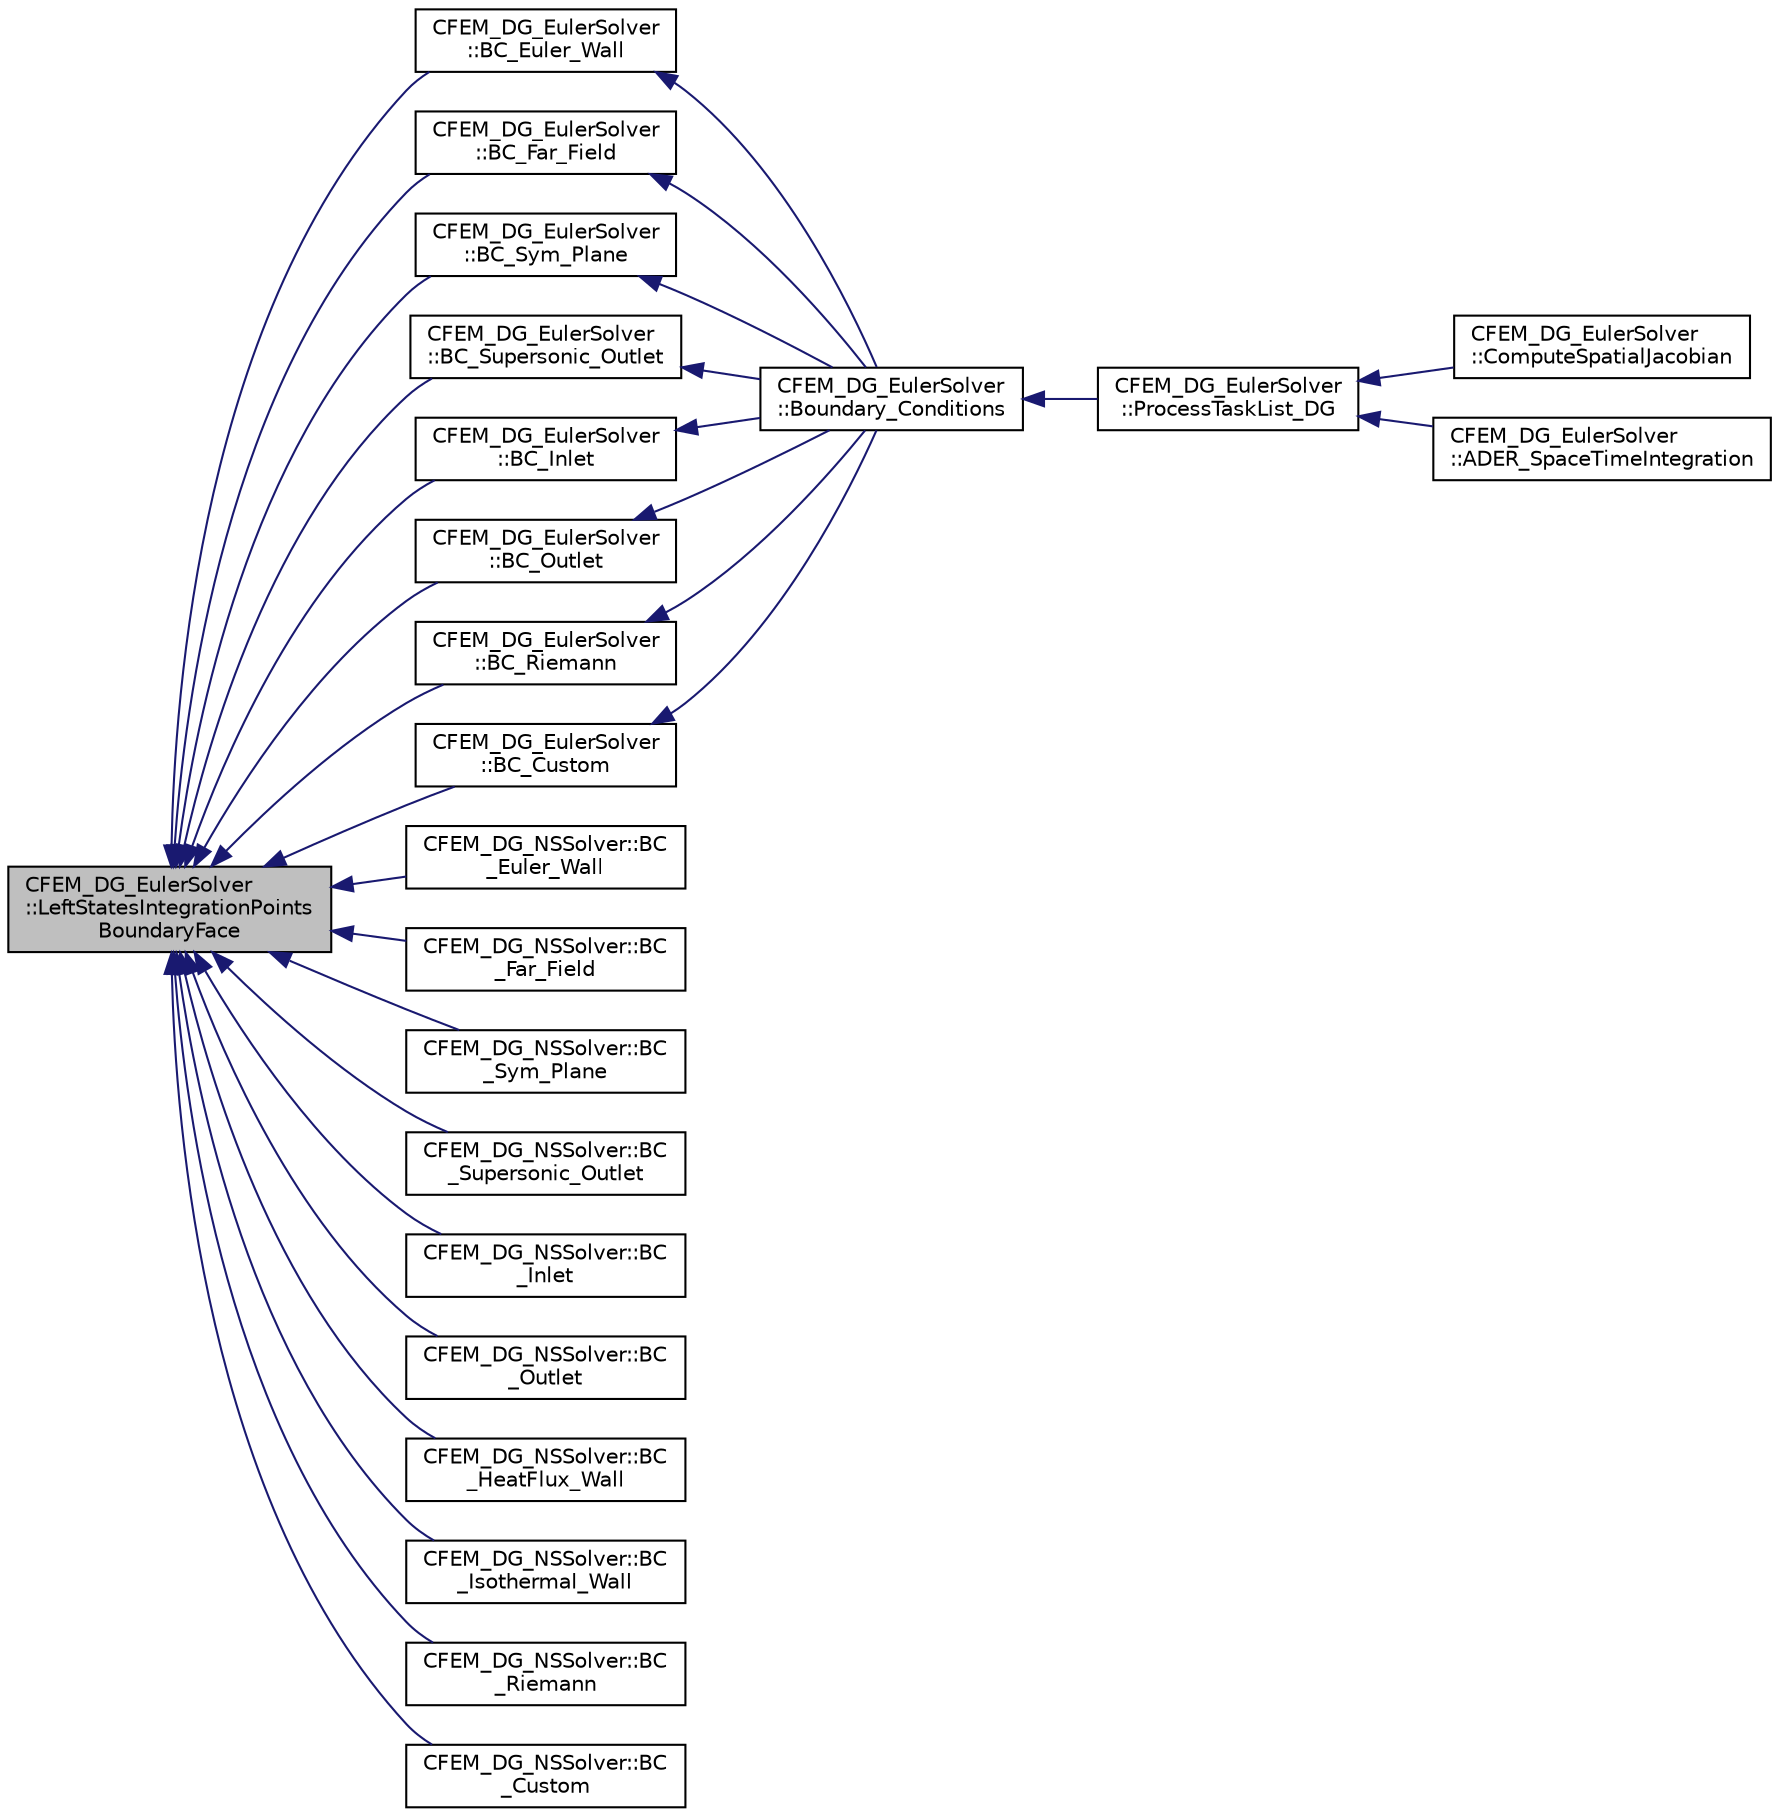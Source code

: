 digraph "CFEM_DG_EulerSolver::LeftStatesIntegrationPointsBoundaryFace"
{
  edge [fontname="Helvetica",fontsize="10",labelfontname="Helvetica",labelfontsize="10"];
  node [fontname="Helvetica",fontsize="10",shape=record];
  rankdir="LR";
  Node1266 [label="CFEM_DG_EulerSolver\l::LeftStatesIntegrationPoints\lBoundaryFace",height=0.2,width=0.4,color="black", fillcolor="grey75", style="filled", fontcolor="black"];
  Node1266 -> Node1267 [dir="back",color="midnightblue",fontsize="10",style="solid",fontname="Helvetica"];
  Node1267 [label="CFEM_DG_EulerSolver\l::BC_Euler_Wall",height=0.2,width=0.4,color="black", fillcolor="white", style="filled",URL="$class_c_f_e_m___d_g___euler_solver.html#a8f81a6011b17cbb65c8be69d517e8faf",tooltip="Impose via the residual the Euler wall boundary condition. It is a virtual function, because for Navier-Stokes it is overwritten. "];
  Node1267 -> Node1268 [dir="back",color="midnightblue",fontsize="10",style="solid",fontname="Helvetica"];
  Node1268 [label="CFEM_DG_EulerSolver\l::Boundary_Conditions",height=0.2,width=0.4,color="black", fillcolor="white", style="filled",URL="$class_c_f_e_m___d_g___euler_solver.html#ae37f8eba6d7793bc4edb5de6e26f992d",tooltip="Function, which computes the spatial residual for the DG discretization. "];
  Node1268 -> Node1269 [dir="back",color="midnightblue",fontsize="10",style="solid",fontname="Helvetica"];
  Node1269 [label="CFEM_DG_EulerSolver\l::ProcessTaskList_DG",height=0.2,width=0.4,color="black", fillcolor="white", style="filled",URL="$class_c_f_e_m___d_g___euler_solver.html#a651cad1a94f2024c75a1a8be347e3375",tooltip="Function, which processes the list of tasks to be executed by the DG solver. "];
  Node1269 -> Node1270 [dir="back",color="midnightblue",fontsize="10",style="solid",fontname="Helvetica"];
  Node1270 [label="CFEM_DG_EulerSolver\l::ComputeSpatialJacobian",height=0.2,width=0.4,color="black", fillcolor="white", style="filled",URL="$class_c_f_e_m___d_g___euler_solver.html#ac59d8dae95e3c3cc3ab3feaeb9be4b22",tooltip="Function, which controls the computation of the spatial Jacobian. "];
  Node1269 -> Node1271 [dir="back",color="midnightblue",fontsize="10",style="solid",fontname="Helvetica"];
  Node1271 [label="CFEM_DG_EulerSolver\l::ADER_SpaceTimeIntegration",height=0.2,width=0.4,color="black", fillcolor="white", style="filled",URL="$class_c_f_e_m___d_g___euler_solver.html#a7f0da04d44069701db2228210b91c59e",tooltip="Function, to carry out the space time integration for ADER with time accurate local time stepping..."];
  Node1266 -> Node1272 [dir="back",color="midnightblue",fontsize="10",style="solid",fontname="Helvetica"];
  Node1272 [label="CFEM_DG_EulerSolver\l::BC_Far_Field",height=0.2,width=0.4,color="black", fillcolor="white", style="filled",URL="$class_c_f_e_m___d_g___euler_solver.html#a48b8a50d3e9deee07bd02a30249f6f6d",tooltip="Impose the far-field boundary condition. It is a virtual function, because for Navier-Stokes it is ov..."];
  Node1272 -> Node1268 [dir="back",color="midnightblue",fontsize="10",style="solid",fontname="Helvetica"];
  Node1266 -> Node1273 [dir="back",color="midnightblue",fontsize="10",style="solid",fontname="Helvetica"];
  Node1273 [label="CFEM_DG_EulerSolver\l::BC_Sym_Plane",height=0.2,width=0.4,color="black", fillcolor="white", style="filled",URL="$class_c_f_e_m___d_g___euler_solver.html#a002d30c9052117b77a33d1f290b1195b",tooltip="Impose the symmetry boundary condition. It is a virtual function, because for Navier-Stokes it is ove..."];
  Node1273 -> Node1268 [dir="back",color="midnightblue",fontsize="10",style="solid",fontname="Helvetica"];
  Node1266 -> Node1274 [dir="back",color="midnightblue",fontsize="10",style="solid",fontname="Helvetica"];
  Node1274 [label="CFEM_DG_EulerSolver\l::BC_Supersonic_Outlet",height=0.2,width=0.4,color="black", fillcolor="white", style="filled",URL="$class_c_f_e_m___d_g___euler_solver.html#a99232a4f053e949762b0919a6c288c73",tooltip="Impose the supersonic outlet boundary condition. It is a virtual function, because for Navier-Stokes ..."];
  Node1274 -> Node1268 [dir="back",color="midnightblue",fontsize="10",style="solid",fontname="Helvetica"];
  Node1266 -> Node1275 [dir="back",color="midnightblue",fontsize="10",style="solid",fontname="Helvetica"];
  Node1275 [label="CFEM_DG_EulerSolver\l::BC_Inlet",height=0.2,width=0.4,color="black", fillcolor="white", style="filled",URL="$class_c_f_e_m___d_g___euler_solver.html#ade8441a575543603f4e4218fb52e33a2",tooltip="Impose the subsonic inlet boundary condition. It is a virtual function, because for Navier-Stokes it ..."];
  Node1275 -> Node1268 [dir="back",color="midnightblue",fontsize="10",style="solid",fontname="Helvetica"];
  Node1266 -> Node1276 [dir="back",color="midnightblue",fontsize="10",style="solid",fontname="Helvetica"];
  Node1276 [label="CFEM_DG_EulerSolver\l::BC_Outlet",height=0.2,width=0.4,color="black", fillcolor="white", style="filled",URL="$class_c_f_e_m___d_g___euler_solver.html#a869796e928f7618ea7f47d9ebc80cf76",tooltip="Impose the outlet boundary condition.It is a virtual function, because for Navier-Stokes it is overwr..."];
  Node1276 -> Node1268 [dir="back",color="midnightblue",fontsize="10",style="solid",fontname="Helvetica"];
  Node1266 -> Node1277 [dir="back",color="midnightblue",fontsize="10",style="solid",fontname="Helvetica"];
  Node1277 [label="CFEM_DG_EulerSolver\l::BC_Riemann",height=0.2,width=0.4,color="black", fillcolor="white", style="filled",URL="$class_c_f_e_m___d_g___euler_solver.html#aaff04081aba8d9e24f0e615161e8020f",tooltip="Impose the boundary condition using characteristic reconstruction. It is a virtual function..."];
  Node1277 -> Node1268 [dir="back",color="midnightblue",fontsize="10",style="solid",fontname="Helvetica"];
  Node1266 -> Node1278 [dir="back",color="midnightblue",fontsize="10",style="solid",fontname="Helvetica"];
  Node1278 [label="CFEM_DG_EulerSolver\l::BC_Custom",height=0.2,width=0.4,color="black", fillcolor="white", style="filled",URL="$class_c_f_e_m___d_g___euler_solver.html#a0e63fc77fc810025d45bfd8e0bf4d6dd",tooltip="Impose the user customized boundary condition. It is a virtual function, because for Navier-Stokes it..."];
  Node1278 -> Node1268 [dir="back",color="midnightblue",fontsize="10",style="solid",fontname="Helvetica"];
  Node1266 -> Node1279 [dir="back",color="midnightblue",fontsize="10",style="solid",fontname="Helvetica"];
  Node1279 [label="CFEM_DG_NSSolver::BC\l_Euler_Wall",height=0.2,width=0.4,color="black", fillcolor="white", style="filled",URL="$class_c_f_e_m___d_g___n_s_solver.html#a93ed201e11f8456abfc0a57841b781a7",tooltip="Impose via the residual the Euler wall boundary condition. "];
  Node1266 -> Node1280 [dir="back",color="midnightblue",fontsize="10",style="solid",fontname="Helvetica"];
  Node1280 [label="CFEM_DG_NSSolver::BC\l_Far_Field",height=0.2,width=0.4,color="black", fillcolor="white", style="filled",URL="$class_c_f_e_m___d_g___n_s_solver.html#a123ec948e378e84eca5f772d28aec0d2",tooltip="Impose the far-field boundary condition. "];
  Node1266 -> Node1281 [dir="back",color="midnightblue",fontsize="10",style="solid",fontname="Helvetica"];
  Node1281 [label="CFEM_DG_NSSolver::BC\l_Sym_Plane",height=0.2,width=0.4,color="black", fillcolor="white", style="filled",URL="$class_c_f_e_m___d_g___n_s_solver.html#a148134abb8821df7c68a8f9adedbe851",tooltip="Impose the symmetry boundary condition using the residual. "];
  Node1266 -> Node1282 [dir="back",color="midnightblue",fontsize="10",style="solid",fontname="Helvetica"];
  Node1282 [label="CFEM_DG_NSSolver::BC\l_Supersonic_Outlet",height=0.2,width=0.4,color="black", fillcolor="white", style="filled",URL="$class_c_f_e_m___d_g___n_s_solver.html#a5559128bafcbb12f3f87601eca580ec5",tooltip="Impose the supersonic outlet boundary condition. "];
  Node1266 -> Node1283 [dir="back",color="midnightblue",fontsize="10",style="solid",fontname="Helvetica"];
  Node1283 [label="CFEM_DG_NSSolver::BC\l_Inlet",height=0.2,width=0.4,color="black", fillcolor="white", style="filled",URL="$class_c_f_e_m___d_g___n_s_solver.html#a2865905d6ed26dcd2d2d850db9366d05",tooltip="Impose the subsonic inlet boundary condition. "];
  Node1266 -> Node1284 [dir="back",color="midnightblue",fontsize="10",style="solid",fontname="Helvetica"];
  Node1284 [label="CFEM_DG_NSSolver::BC\l_Outlet",height=0.2,width=0.4,color="black", fillcolor="white", style="filled",URL="$class_c_f_e_m___d_g___n_s_solver.html#ae6136de48e182fc62658c9250e01c674",tooltip="Impose the outlet boundary condition. "];
  Node1266 -> Node1285 [dir="back",color="midnightblue",fontsize="10",style="solid",fontname="Helvetica"];
  Node1285 [label="CFEM_DG_NSSolver::BC\l_HeatFlux_Wall",height=0.2,width=0.4,color="black", fillcolor="white", style="filled",URL="$class_c_f_e_m___d_g___n_s_solver.html#a7cc49cd695dcd974a1d791de72502323",tooltip="Impose a constant heat-flux condition at the wall. "];
  Node1266 -> Node1286 [dir="back",color="midnightblue",fontsize="10",style="solid",fontname="Helvetica"];
  Node1286 [label="CFEM_DG_NSSolver::BC\l_Isothermal_Wall",height=0.2,width=0.4,color="black", fillcolor="white", style="filled",URL="$class_c_f_e_m___d_g___n_s_solver.html#abcb36132263699c73988c03ca324e290",tooltip="Impose an isothermal condition at the wall. "];
  Node1266 -> Node1287 [dir="back",color="midnightblue",fontsize="10",style="solid",fontname="Helvetica"];
  Node1287 [label="CFEM_DG_NSSolver::BC\l_Riemann",height=0.2,width=0.4,color="black", fillcolor="white", style="filled",URL="$class_c_f_e_m___d_g___n_s_solver.html#afa0326d05f194eaacbb86e6231b27dd4",tooltip="Impose the boundary condition using characteristic reconstruction. "];
  Node1266 -> Node1288 [dir="back",color="midnightblue",fontsize="10",style="solid",fontname="Helvetica"];
  Node1288 [label="CFEM_DG_NSSolver::BC\l_Custom",height=0.2,width=0.4,color="black", fillcolor="white", style="filled",URL="$class_c_f_e_m___d_g___n_s_solver.html#a8e27fad06f1bde21670f2e2990d3027e",tooltip="Impose the user customized boundary condition. "];
}
